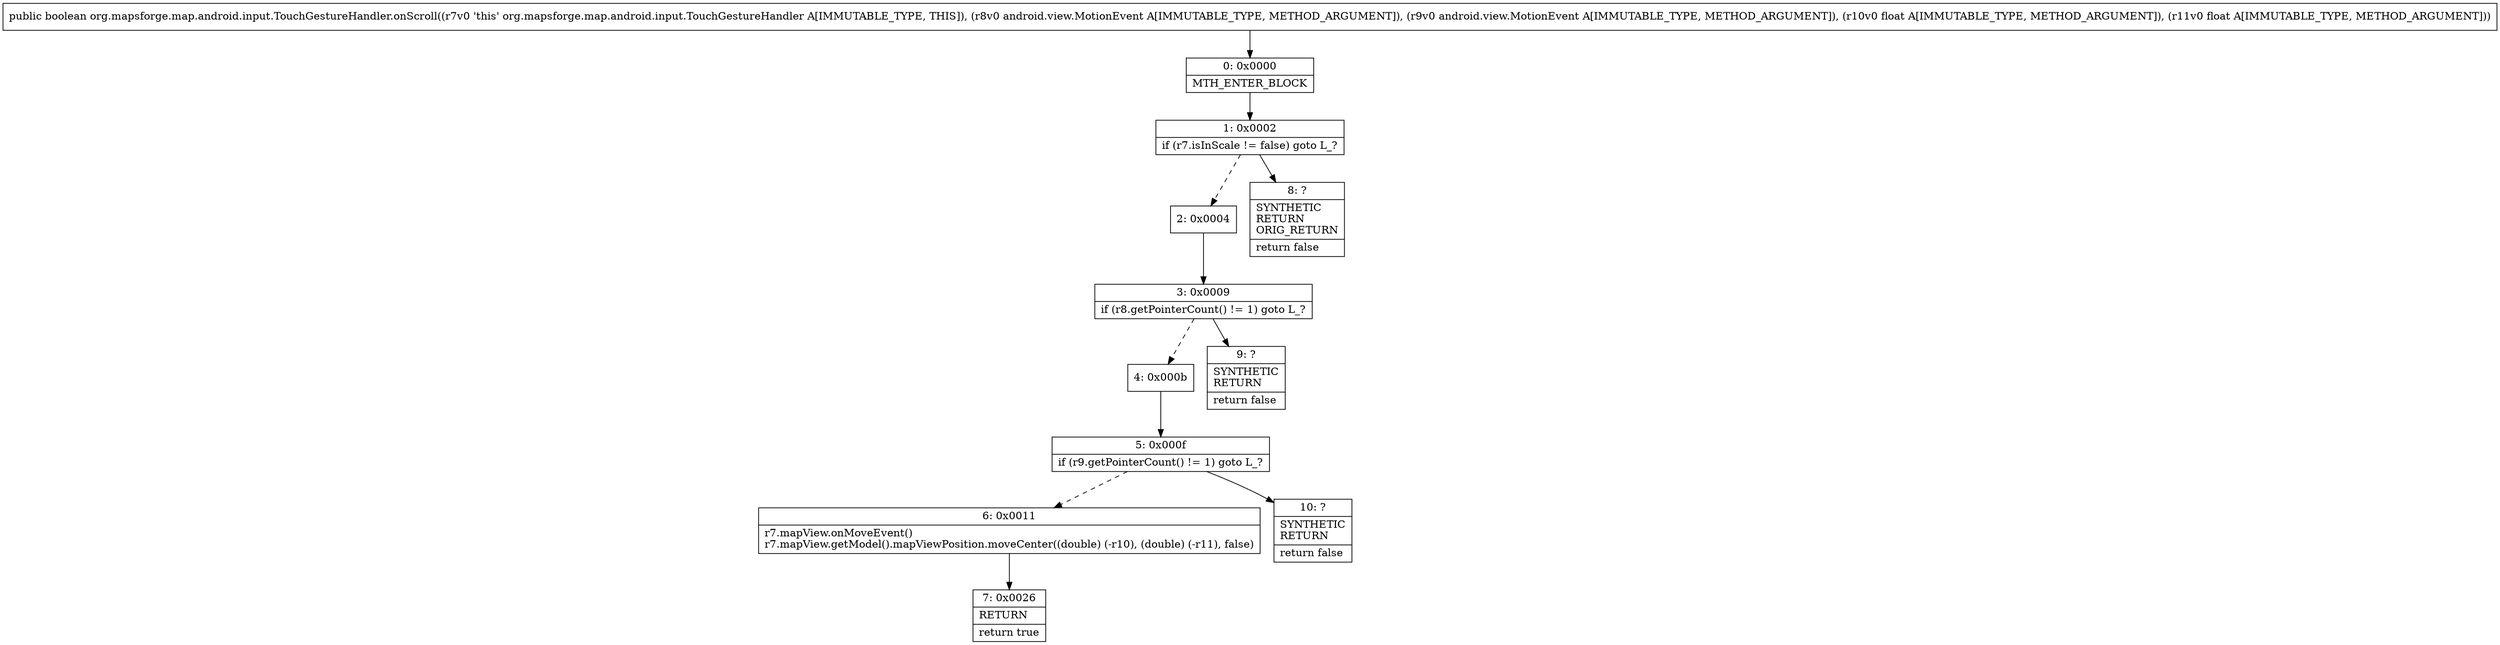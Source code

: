 digraph "CFG fororg.mapsforge.map.android.input.TouchGestureHandler.onScroll(Landroid\/view\/MotionEvent;Landroid\/view\/MotionEvent;FF)Z" {
Node_0 [shape=record,label="{0\:\ 0x0000|MTH_ENTER_BLOCK\l}"];
Node_1 [shape=record,label="{1\:\ 0x0002|if (r7.isInScale != false) goto L_?\l}"];
Node_2 [shape=record,label="{2\:\ 0x0004}"];
Node_3 [shape=record,label="{3\:\ 0x0009|if (r8.getPointerCount() != 1) goto L_?\l}"];
Node_4 [shape=record,label="{4\:\ 0x000b}"];
Node_5 [shape=record,label="{5\:\ 0x000f|if (r9.getPointerCount() != 1) goto L_?\l}"];
Node_6 [shape=record,label="{6\:\ 0x0011|r7.mapView.onMoveEvent()\lr7.mapView.getModel().mapViewPosition.moveCenter((double) (\-r10), (double) (\-r11), false)\l}"];
Node_7 [shape=record,label="{7\:\ 0x0026|RETURN\l|return true\l}"];
Node_8 [shape=record,label="{8\:\ ?|SYNTHETIC\lRETURN\lORIG_RETURN\l|return false\l}"];
Node_9 [shape=record,label="{9\:\ ?|SYNTHETIC\lRETURN\l|return false\l}"];
Node_10 [shape=record,label="{10\:\ ?|SYNTHETIC\lRETURN\l|return false\l}"];
MethodNode[shape=record,label="{public boolean org.mapsforge.map.android.input.TouchGestureHandler.onScroll((r7v0 'this' org.mapsforge.map.android.input.TouchGestureHandler A[IMMUTABLE_TYPE, THIS]), (r8v0 android.view.MotionEvent A[IMMUTABLE_TYPE, METHOD_ARGUMENT]), (r9v0 android.view.MotionEvent A[IMMUTABLE_TYPE, METHOD_ARGUMENT]), (r10v0 float A[IMMUTABLE_TYPE, METHOD_ARGUMENT]), (r11v0 float A[IMMUTABLE_TYPE, METHOD_ARGUMENT])) }"];
MethodNode -> Node_0;
Node_0 -> Node_1;
Node_1 -> Node_2[style=dashed];
Node_1 -> Node_8;
Node_2 -> Node_3;
Node_3 -> Node_4[style=dashed];
Node_3 -> Node_9;
Node_4 -> Node_5;
Node_5 -> Node_6[style=dashed];
Node_5 -> Node_10;
Node_6 -> Node_7;
}

